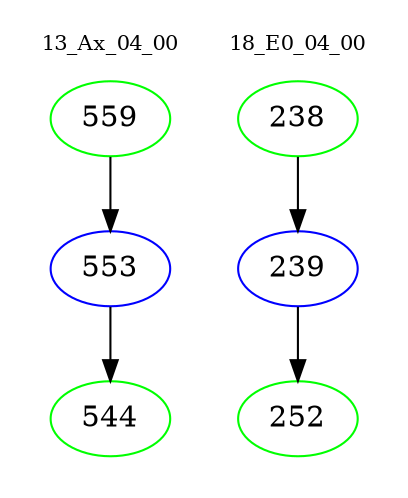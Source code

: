 digraph{
subgraph cluster_0 {
color = white
label = "13_Ax_04_00";
fontsize=10;
T0_559 [label="559", color="green"]
T0_559 -> T0_553 [color="black"]
T0_553 [label="553", color="blue"]
T0_553 -> T0_544 [color="black"]
T0_544 [label="544", color="green"]
}
subgraph cluster_1 {
color = white
label = "18_E0_04_00";
fontsize=10;
T1_238 [label="238", color="green"]
T1_238 -> T1_239 [color="black"]
T1_239 [label="239", color="blue"]
T1_239 -> T1_252 [color="black"]
T1_252 [label="252", color="green"]
}
}
